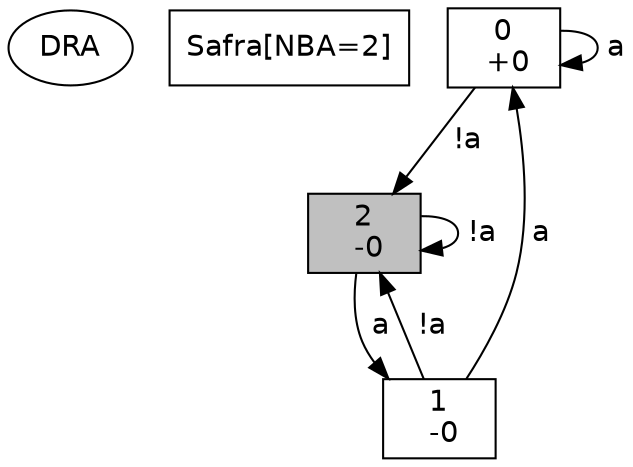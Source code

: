 digraph DRA {
 node [fontname=Helvetica]
 edge [constraints=false, fontname=Helvetica]
"type" [shape=ellipse, label="DRA"]
"comment" [shape=box, label="Safra[NBA=2]"]
"0" [label= "0\n +0", shape=box]
"0" -> "2" [label=" !a"]
"0" -> "0" [label=" a"]
"1" [label= "1\n -0", shape=box]
"1" -> "2" [label=" !a"]
"1" -> "0" [label=" a"]
"2" [label= "2\n -0", shape=box, style=filled, color=black, fillcolor=grey]
"2" -> "2" [label=" !a"]
"2" -> "1" [label=" a"]
}
